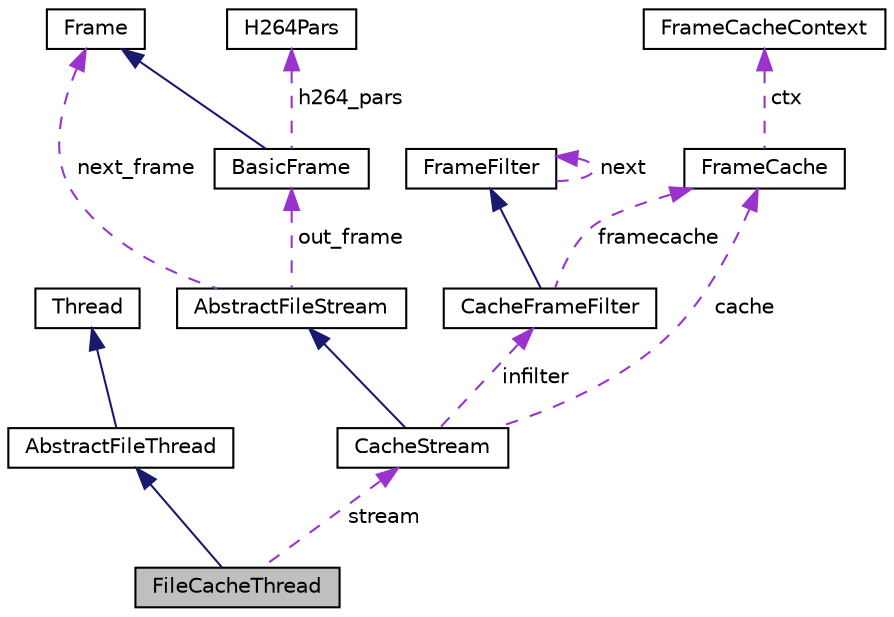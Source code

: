 digraph "FileCacheThread"
{
  edge [fontname="Helvetica",fontsize="10",labelfontname="Helvetica",labelfontsize="10"];
  node [fontname="Helvetica",fontsize="10",shape=record];
  Node3 [label="FileCacheThread",height=0.2,width=0.4,color="black", fillcolor="grey75", style="filled", fontcolor="black"];
  Node4 -> Node3 [dir="back",color="midnightblue",fontsize="10",style="solid",fontname="Helvetica"];
  Node4 [label="AbstractFileThread",height=0.2,width=0.4,color="black", fillcolor="white", style="filled",URL="$classAbstractFileThread.html",tooltip="This class uses AbstractFileStream(s) "];
  Node5 -> Node4 [dir="back",color="midnightblue",fontsize="10",style="solid",fontname="Helvetica"];
  Node5 [label="Thread",height=0.2,width=0.4,color="black", fillcolor="white", style="filled",URL="$classThread.html",tooltip="A class for multithreading with a signaling system. "];
  Node6 -> Node3 [dir="back",color="darkorchid3",fontsize="10",style="dashed",label=" stream" ,fontname="Helvetica"];
  Node6 [label="CacheStream",height=0.2,width=0.4,color="black", fillcolor="white", style="filled",URL="$classCacheStream.html",tooltip="Caches (a large amount of) frames and pushes them forward at a rate corresponding to play speed..."];
  Node7 -> Node6 [dir="back",color="midnightblue",fontsize="10",style="solid",fontname="Helvetica"];
  Node7 [label="AbstractFileStream",height=0.2,width=0.4,color="black", fillcolor="white", style="filled",URL="$classAbstractFileStream.html",tooltip="A general class for on-disk stored streams. "];
  Node8 -> Node7 [dir="back",color="darkorchid3",fontsize="10",style="dashed",label=" out_frame" ,fontname="Helvetica"];
  Node8 [label="BasicFrame",height=0.2,width=0.4,color="black", fillcolor="white", style="filled",URL="$classBasicFrame.html",tooltip="Custom payload Frame. "];
  Node9 -> Node8 [dir="back",color="midnightblue",fontsize="10",style="solid",fontname="Helvetica"];
  Node9 [label="Frame",height=0.2,width=0.4,color="black", fillcolor="white", style="filled",URL="$classFrame.html",tooltip="Frame: An abstract queueable class. "];
  Node10 -> Node8 [dir="back",color="darkorchid3",fontsize="10",style="dashed",label=" h264_pars" ,fontname="Helvetica"];
  Node10 [label="H264Pars",height=0.2,width=0.4,color="black", fillcolor="white", style="filled",URL="$structH264Pars.html"];
  Node9 -> Node7 [dir="back",color="darkorchid3",fontsize="10",style="dashed",label=" next_frame" ,fontname="Helvetica"];
  Node11 -> Node6 [dir="back",color="darkorchid3",fontsize="10",style="dashed",label=" infilter" ,fontname="Helvetica"];
  Node11 [label="CacheFrameFilter",height=0.2,width=0.4,color="black", fillcolor="white", style="filled",URL="$classCacheFrameFilter.html",tooltip="Passes frames to a FrameCache. "];
  Node12 -> Node11 [dir="back",color="midnightblue",fontsize="10",style="solid",fontname="Helvetica"];
  Node12 [label="FrameFilter",height=0.2,width=0.4,color="black", fillcolor="white", style="filled",URL="$classFrameFilter.html",tooltip="The mother class of all frame filters! FrameFilters are used to create \"filter chains\". "];
  Node12 -> Node12 [dir="back",color="darkorchid3",fontsize="10",style="dashed",label=" next" ,fontname="Helvetica"];
  Node13 -> Node11 [dir="back",color="darkorchid3",fontsize="10",style="dashed",label=" framecache" ,fontname="Helvetica"];
  Node13 [label="FrameCache",height=0.2,width=0.4,color="black", fillcolor="white", style="filled",URL="$classFrameCache.html",tooltip="FrameCache works like FrameFifo, but frames are not pre-reserved. "];
  Node14 -> Node13 [dir="back",color="darkorchid3",fontsize="10",style="dashed",label=" ctx" ,fontname="Helvetica"];
  Node14 [label="FrameCacheContext",height=0.2,width=0.4,color="black", fillcolor="white", style="filled",URL="$structFrameCacheContext.html"];
  Node13 -> Node6 [dir="back",color="darkorchid3",fontsize="10",style="dashed",label=" cache" ,fontname="Helvetica"];
}
